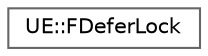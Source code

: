 digraph "Graphical Class Hierarchy"
{
 // INTERACTIVE_SVG=YES
 // LATEX_PDF_SIZE
  bgcolor="transparent";
  edge [fontname=Helvetica,fontsize=10,labelfontname=Helvetica,labelfontsize=10];
  node [fontname=Helvetica,fontsize=10,shape=box,height=0.2,width=0.4];
  rankdir="LR";
  Node0 [id="Node000000",label="UE::FDeferLock",height=0.2,width=0.4,color="grey40", fillcolor="white", style="filled",URL="$da/d86/structUE_1_1FDeferLock.html",tooltip="Use with dynamic locks to defer locking on construction."];
}
